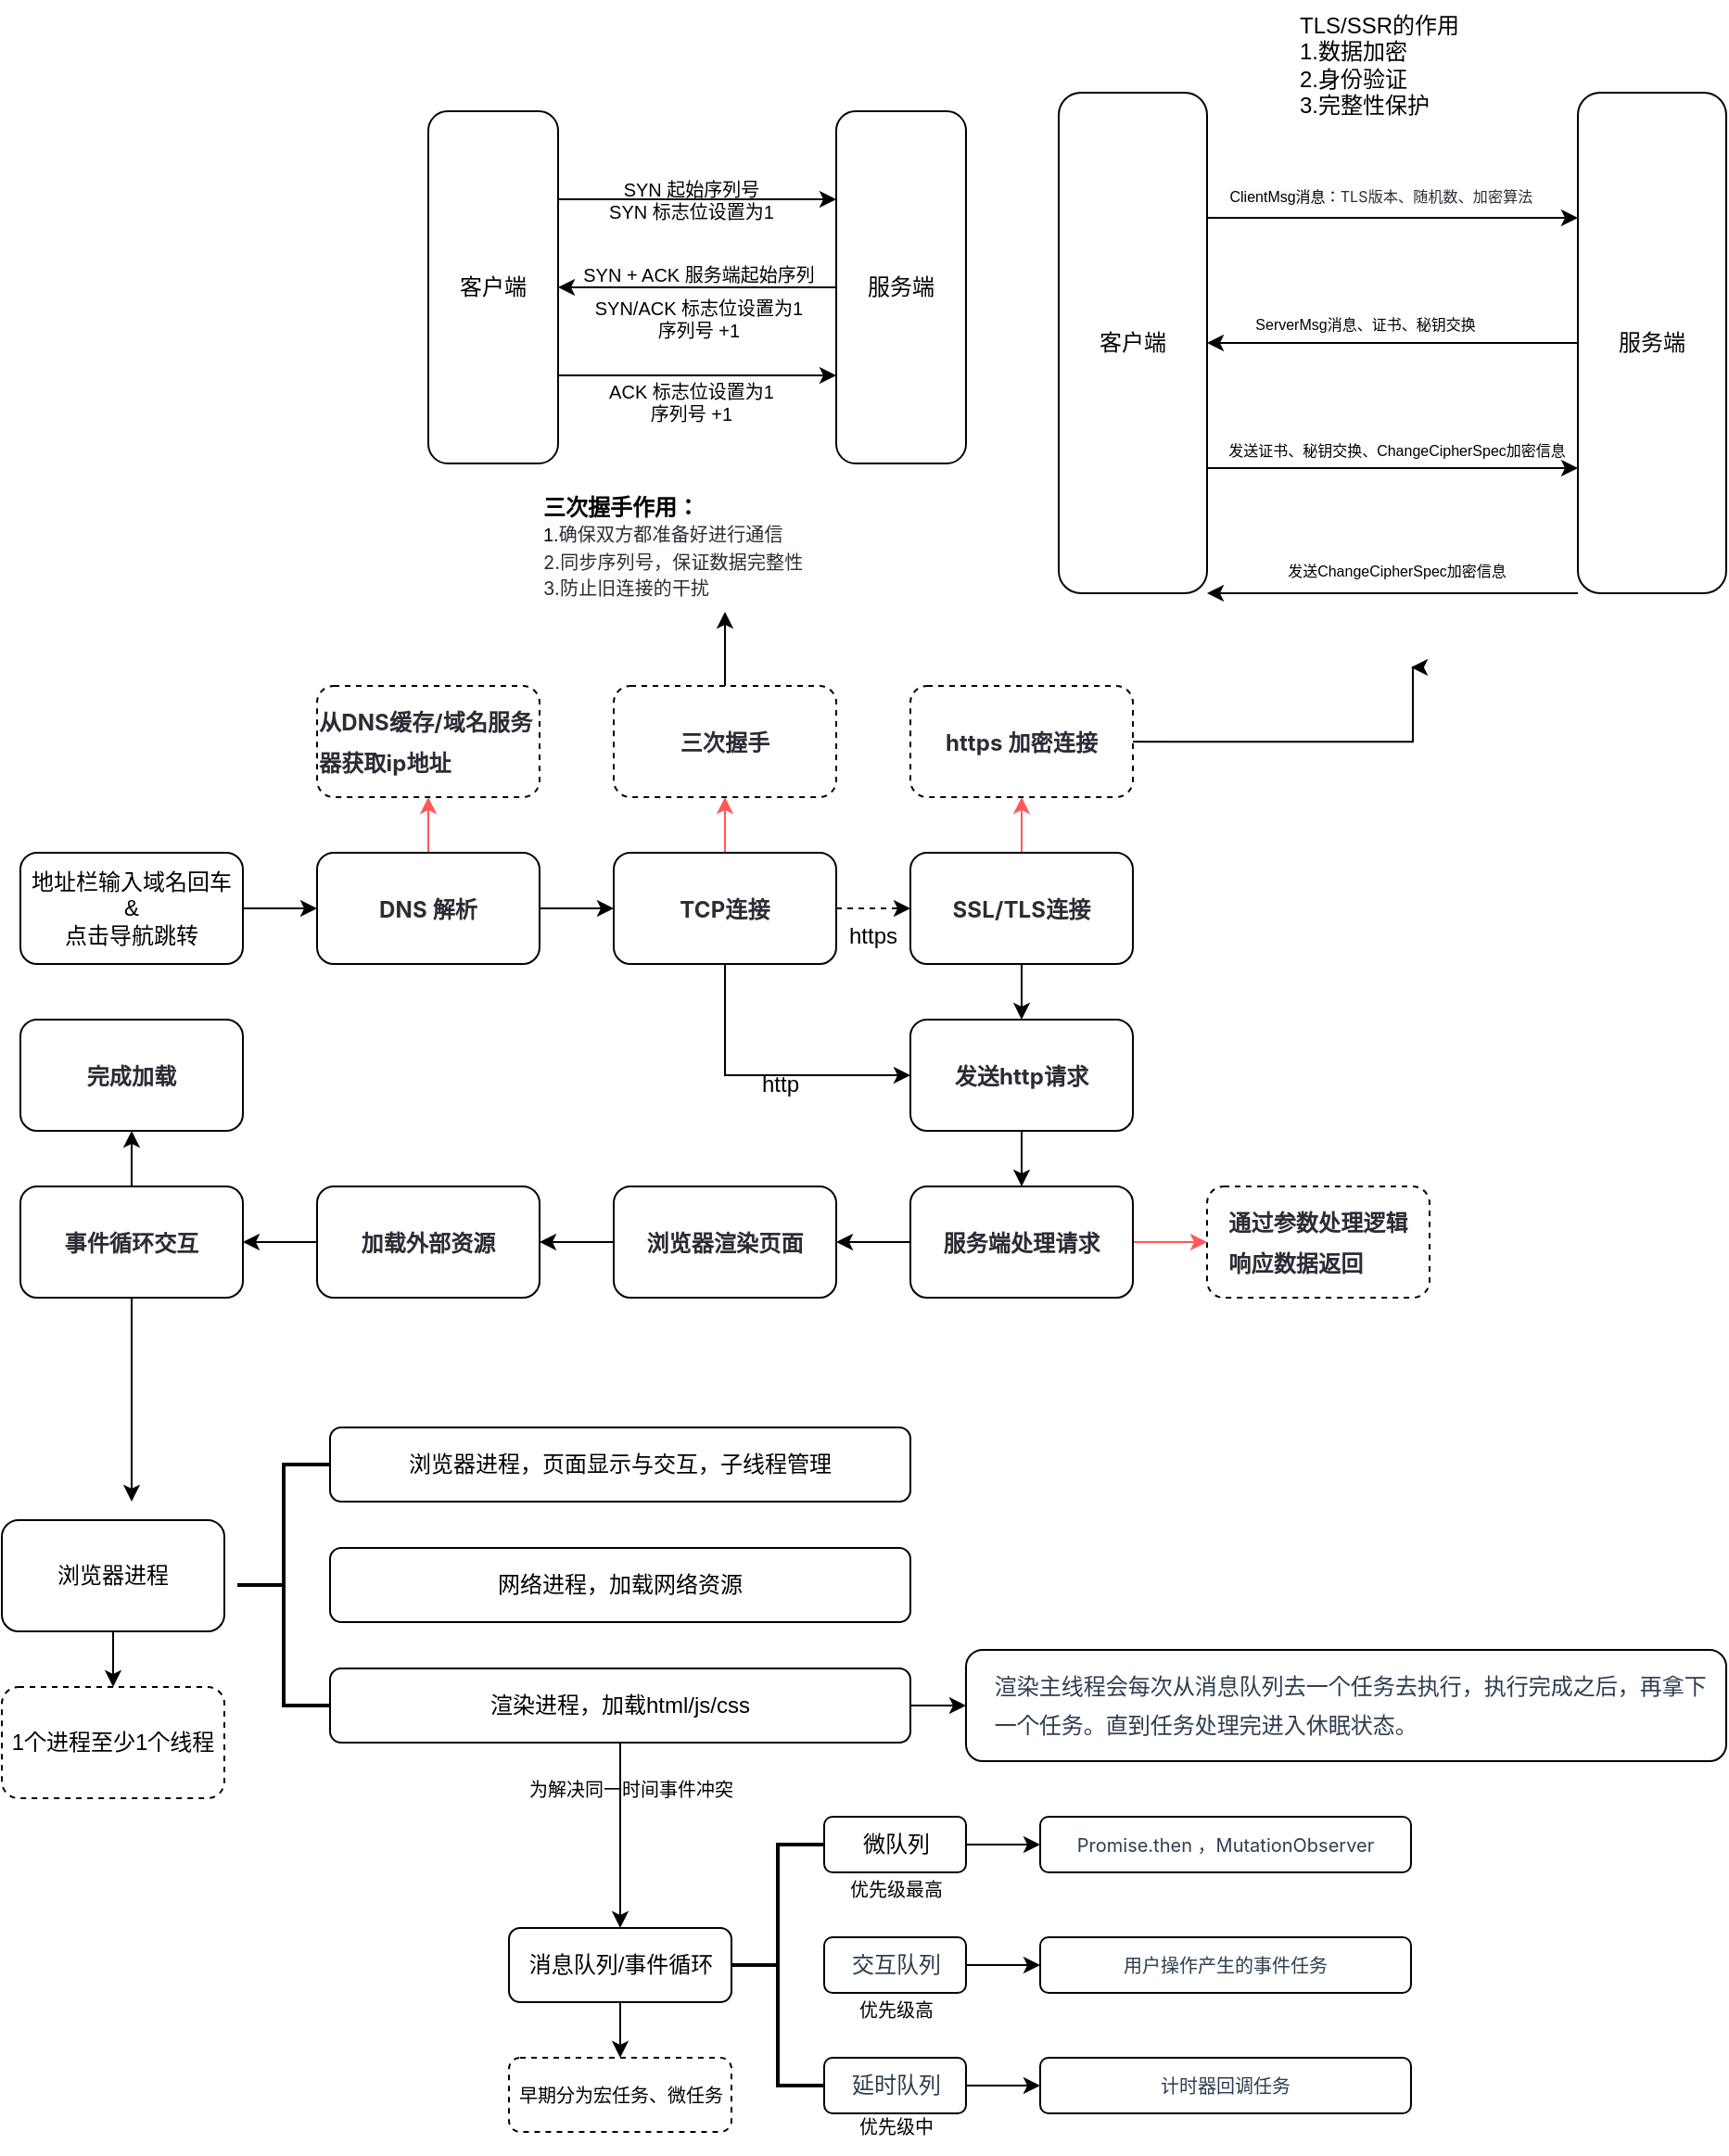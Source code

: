 <mxfile version="25.0.3">
  <diagram name="第 1 页" id="Q9QuUrHjSZv0sQ6V6B3A">
    <mxGraphModel dx="1687" dy="2087" grid="1" gridSize="10" guides="1" tooltips="1" connect="1" arrows="1" fold="1" page="1" pageScale="1" pageWidth="827" pageHeight="1169" math="0" shadow="0">
      <root>
        <mxCell id="0" />
        <mxCell id="1" parent="0" />
        <mxCell id="FOZXGGqBNjXn9Vt_34OC-48" value="" style="group" vertex="1" connectable="0" parent="1">
          <mxGeometry x="300" y="-210" width="290" height="270" as="geometry" />
        </mxCell>
        <mxCell id="FOZXGGqBNjXn9Vt_34OC-37" style="edgeStyle=orthogonalEdgeStyle;rounded=0;orthogonalLoop=1;jettySize=auto;html=1;exitX=1;exitY=0.25;exitDx=0;exitDy=0;entryX=0;entryY=0.25;entryDx=0;entryDy=0;" edge="1" parent="FOZXGGqBNjXn9Vt_34OC-48" source="FOZXGGqBNjXn9Vt_34OC-34" target="FOZXGGqBNjXn9Vt_34OC-36">
          <mxGeometry relative="1" as="geometry" />
        </mxCell>
        <mxCell id="FOZXGGqBNjXn9Vt_34OC-39" style="edgeStyle=orthogonalEdgeStyle;rounded=0;orthogonalLoop=1;jettySize=auto;html=1;exitX=1;exitY=0.75;exitDx=0;exitDy=0;entryX=0;entryY=0.75;entryDx=0;entryDy=0;" edge="1" parent="FOZXGGqBNjXn9Vt_34OC-48" source="FOZXGGqBNjXn9Vt_34OC-34" target="FOZXGGqBNjXn9Vt_34OC-36">
          <mxGeometry relative="1" as="geometry" />
        </mxCell>
        <mxCell id="FOZXGGqBNjXn9Vt_34OC-34" value="客户端" style="rounded=1;whiteSpace=wrap;html=1;" vertex="1" parent="FOZXGGqBNjXn9Vt_34OC-48">
          <mxGeometry width="70" height="190" as="geometry" />
        </mxCell>
        <mxCell id="FOZXGGqBNjXn9Vt_34OC-38" style="edgeStyle=orthogonalEdgeStyle;rounded=0;orthogonalLoop=1;jettySize=auto;html=1;exitX=0;exitY=0.5;exitDx=0;exitDy=0;entryX=1;entryY=0.5;entryDx=0;entryDy=0;" edge="1" parent="FOZXGGqBNjXn9Vt_34OC-48" source="FOZXGGqBNjXn9Vt_34OC-36" target="FOZXGGqBNjXn9Vt_34OC-34">
          <mxGeometry relative="1" as="geometry" />
        </mxCell>
        <mxCell id="FOZXGGqBNjXn9Vt_34OC-36" value="服务端" style="rounded=1;whiteSpace=wrap;html=1;" vertex="1" parent="FOZXGGqBNjXn9Vt_34OC-48">
          <mxGeometry x="220" width="70" height="190" as="geometry" />
        </mxCell>
        <mxCell id="FOZXGGqBNjXn9Vt_34OC-40" value="SYN 起始序列号" style="text;html=1;align=center;verticalAlign=middle;whiteSpace=wrap;rounded=0;fontSize=10;" vertex="1" parent="FOZXGGqBNjXn9Vt_34OC-48">
          <mxGeometry x="97" y="27" width="90" height="30" as="geometry" />
        </mxCell>
        <mxCell id="FOZXGGqBNjXn9Vt_34OC-41" value="&lt;font style=&quot;font-size: 10px;&quot;&gt;SYN + ACK 服务端起始序列&lt;/font&gt;" style="text;html=1;align=center;verticalAlign=middle;whiteSpace=wrap;rounded=0;" vertex="1" parent="FOZXGGqBNjXn9Vt_34OC-48">
          <mxGeometry x="81" y="73" width="130" height="30" as="geometry" />
        </mxCell>
        <mxCell id="FOZXGGqBNjXn9Vt_34OC-42" value="SYN 标志位设置为1" style="text;html=1;align=center;verticalAlign=middle;whiteSpace=wrap;rounded=0;fontSize=10;" vertex="1" parent="FOZXGGqBNjXn9Vt_34OC-48">
          <mxGeometry x="92" y="39" width="100" height="30" as="geometry" />
        </mxCell>
        <mxCell id="FOZXGGqBNjXn9Vt_34OC-44" value="SYN/ACK 标志位设置为1&lt;div&gt;序列号 +1&lt;/div&gt;" style="text;html=1;align=center;verticalAlign=middle;whiteSpace=wrap;rounded=0;fontSize=10;" vertex="1" parent="FOZXGGqBNjXn9Vt_34OC-48">
          <mxGeometry x="87" y="97" width="118" height="30" as="geometry" />
        </mxCell>
        <mxCell id="FOZXGGqBNjXn9Vt_34OC-45" value="ACK 标志位设置为1&lt;div&gt;序列号 +1&lt;/div&gt;" style="text;html=1;align=center;verticalAlign=middle;whiteSpace=wrap;rounded=0;fontSize=10;" vertex="1" parent="FOZXGGqBNjXn9Vt_34OC-48">
          <mxGeometry x="83" y="142" width="118" height="30" as="geometry" />
        </mxCell>
        <mxCell id="FOZXGGqBNjXn9Vt_34OC-47" value="&lt;div&gt;&lt;b&gt;三次握手作用：&lt;/b&gt;&lt;/div&gt;&lt;span style=&quot;forced-color-adjust: none; color: rgb(0, 0, 0); font-family: Helvetica; font-style: normal; font-variant-ligatures: normal; font-variant-caps: normal; letter-spacing: normal; orphans: 2; text-align: left; text-indent: 0px; text-transform: none; widows: 2; word-spacing: 0px; -webkit-text-stroke-width: 0px; white-space: normal; background-color: rgb(251, 251, 251); text-decoration-thickness: initial; text-decoration-style: initial; text-decoration-color: initial;&quot;&gt;&lt;font style=&quot;font-size: 10px;&quot;&gt;1.&lt;span data-spm-anchor-id=&quot;5176.281.0.i54.49e35d27ruuq2W&quot; style=&quot;forced-color-adjust: none; box-sizing: border-box; color: rgb(44, 44, 54); font-family: -apple-system, BlinkMacSystemFont, &amp;quot;Segoe UI&amp;quot;, &amp;quot;Noto Sans&amp;quot;, Helvetica, Arial, sans-serif, &amp;quot;Apple Color Emoji&amp;quot;, &amp;quot;Segoe UI Emoji&amp;quot;; letter-spacing: 0.08px; background-color: rgb(255, 255, 255);&quot;&gt;确保双方都准备好进行通信&lt;br style=&quot;forced-color-adjust: none;&quot;&gt;2.&lt;/span&gt;&lt;span data-spm-anchor-id=&quot;5176.281.0.i56.49e35d27ruuq2W&quot; style=&quot;forced-color-adjust: none; box-sizing: border-box; color: rgb(44, 44, 54); font-family: -apple-system, BlinkMacSystemFont, &amp;quot;Segoe UI&amp;quot;, &amp;quot;Noto Sans&amp;quot;, Helvetica, Arial, sans-serif, &amp;quot;Apple Color Emoji&amp;quot;, &amp;quot;Segoe UI Emoji&amp;quot;; letter-spacing: 0.08px; background-color: rgb(255, 255, 255);&quot;&gt;同步序列号，保证数据完整性&lt;br style=&quot;forced-color-adjust: none;&quot;&gt;3.&lt;/span&gt;&lt;span data-spm-anchor-id=&quot;5176.281.0.i58.49e35d27ruuq2W&quot; style=&quot;forced-color-adjust: none; box-sizing: border-box; color: rgb(44, 44, 54); font-family: -apple-system, BlinkMacSystemFont, &amp;quot;Segoe UI&amp;quot;, &amp;quot;Noto Sans&amp;quot;, Helvetica, Arial, sans-serif, &amp;quot;Apple Color Emoji&amp;quot;, &amp;quot;Segoe UI Emoji&amp;quot;; letter-spacing: 0.08px; background-color: rgb(255, 255, 255);&quot;&gt;防止旧连接的干扰&lt;/span&gt;&lt;/font&gt;&lt;/span&gt;" style="text;whiteSpace=wrap;html=1;" vertex="1" parent="FOZXGGqBNjXn9Vt_34OC-48">
          <mxGeometry x="60" y="200" width="200" height="70" as="geometry" />
        </mxCell>
        <mxCell id="FOZXGGqBNjXn9Vt_34OC-49" value="" style="group" vertex="1" connectable="0" parent="1">
          <mxGeometry x="80" y="100" width="760" height="330" as="geometry" />
        </mxCell>
        <mxCell id="FOZXGGqBNjXn9Vt_34OC-4" value="" style="edgeStyle=orthogonalEdgeStyle;rounded=0;orthogonalLoop=1;jettySize=auto;html=1;" edge="1" parent="FOZXGGqBNjXn9Vt_34OC-49" source="FOZXGGqBNjXn9Vt_34OC-2" target="FOZXGGqBNjXn9Vt_34OC-3">
          <mxGeometry relative="1" as="geometry" />
        </mxCell>
        <mxCell id="FOZXGGqBNjXn9Vt_34OC-2" value="地址栏输入域名回车&lt;div&gt;&amp;amp;&lt;br&gt;点击导航跳转&lt;/div&gt;" style="rounded=1;whiteSpace=wrap;html=1;" vertex="1" parent="FOZXGGqBNjXn9Vt_34OC-49">
          <mxGeometry y="90" width="120" height="60" as="geometry" />
        </mxCell>
        <mxCell id="FOZXGGqBNjXn9Vt_34OC-6" value="" style="edgeStyle=orthogonalEdgeStyle;rounded=0;orthogonalLoop=1;jettySize=auto;html=1;strokeColor=#FF5959;" edge="1" parent="FOZXGGqBNjXn9Vt_34OC-49" source="FOZXGGqBNjXn9Vt_34OC-3" target="FOZXGGqBNjXn9Vt_34OC-5">
          <mxGeometry relative="1" as="geometry" />
        </mxCell>
        <mxCell id="FOZXGGqBNjXn9Vt_34OC-8" value="" style="edgeStyle=orthogonalEdgeStyle;rounded=0;orthogonalLoop=1;jettySize=auto;html=1;" edge="1" parent="FOZXGGqBNjXn9Vt_34OC-49" source="FOZXGGqBNjXn9Vt_34OC-3" target="FOZXGGqBNjXn9Vt_34OC-7">
          <mxGeometry relative="1" as="geometry" />
        </mxCell>
        <mxCell id="FOZXGGqBNjXn9Vt_34OC-3" value="&lt;h3 style=&quot;box-sizing: border-box; line-height: 1.778; margin: 0.571em 0px; font-size: 1em; color: rgb(44, 44, 54); font-family: -apple-system, BlinkMacSystemFont, &amp;quot;Segoe UI&amp;quot;, &amp;quot;Noto Sans&amp;quot;, Helvetica, Arial, sans-serif, &amp;quot;Apple Color Emoji&amp;quot;, &amp;quot;Segoe UI Emoji&amp;quot;; letter-spacing: 0.08px; text-align: start; background-color: rgb(255, 255, 255);&quot; data-spm-anchor-id=&quot;5176.281.0.i37.49e35d27ruuq2W&quot;&gt;DNS 解析&lt;/h3&gt;" style="rounded=1;whiteSpace=wrap;html=1;" vertex="1" parent="FOZXGGqBNjXn9Vt_34OC-49">
          <mxGeometry x="160" y="90" width="120" height="60" as="geometry" />
        </mxCell>
        <mxCell id="FOZXGGqBNjXn9Vt_34OC-5" value="&lt;h3 style=&quot;box-sizing: border-box; line-height: 1.778; margin: 0.571em 0px; font-size: 1em; color: rgb(44, 44, 54); font-family: -apple-system, BlinkMacSystemFont, &amp;quot;Segoe UI&amp;quot;, &amp;quot;Noto Sans&amp;quot;, Helvetica, Arial, sans-serif, &amp;quot;Apple Color Emoji&amp;quot;, &amp;quot;Segoe UI Emoji&amp;quot;; letter-spacing: 0.08px; text-align: start; background-color: rgb(255, 255, 255);&quot; data-spm-anchor-id=&quot;5176.281.0.i37.49e35d27ruuq2W&quot;&gt;从DNS缓存/域名服务器获取ip地址&lt;/h3&gt;" style="rounded=1;whiteSpace=wrap;html=1;dashed=1;" vertex="1" parent="FOZXGGqBNjXn9Vt_34OC-49">
          <mxGeometry x="160" width="120" height="60" as="geometry" />
        </mxCell>
        <mxCell id="FOZXGGqBNjXn9Vt_34OC-10" value="" style="edgeStyle=orthogonalEdgeStyle;rounded=0;orthogonalLoop=1;jettySize=auto;html=1;strokeColor=#FF5959;" edge="1" parent="FOZXGGqBNjXn9Vt_34OC-49" source="FOZXGGqBNjXn9Vt_34OC-7" target="FOZXGGqBNjXn9Vt_34OC-9">
          <mxGeometry relative="1" as="geometry" />
        </mxCell>
        <mxCell id="FOZXGGqBNjXn9Vt_34OC-13" value="" style="edgeStyle=orthogonalEdgeStyle;rounded=0;orthogonalLoop=1;jettySize=auto;html=1;dashed=1;" edge="1" parent="FOZXGGqBNjXn9Vt_34OC-49" source="FOZXGGqBNjXn9Vt_34OC-7" target="FOZXGGqBNjXn9Vt_34OC-11">
          <mxGeometry relative="1" as="geometry" />
        </mxCell>
        <mxCell id="FOZXGGqBNjXn9Vt_34OC-19" style="edgeStyle=orthogonalEdgeStyle;rounded=0;orthogonalLoop=1;jettySize=auto;html=1;entryX=0;entryY=0.5;entryDx=0;entryDy=0;" edge="1" parent="FOZXGGqBNjXn9Vt_34OC-49" source="FOZXGGqBNjXn9Vt_34OC-7" target="FOZXGGqBNjXn9Vt_34OC-17">
          <mxGeometry relative="1" as="geometry">
            <Array as="points">
              <mxPoint x="380" y="210" />
            </Array>
          </mxGeometry>
        </mxCell>
        <mxCell id="FOZXGGqBNjXn9Vt_34OC-7" value="&lt;h3 style=&quot;box-sizing: border-box; line-height: 1.778; margin: 0.571em 0px; font-size: 1em; color: rgb(44, 44, 54); font-family: -apple-system, BlinkMacSystemFont, &amp;quot;Segoe UI&amp;quot;, &amp;quot;Noto Sans&amp;quot;, Helvetica, Arial, sans-serif, &amp;quot;Apple Color Emoji&amp;quot;, &amp;quot;Segoe UI Emoji&amp;quot;; letter-spacing: 0.08px; text-align: start; background-color: rgb(255, 255, 255);&quot; data-spm-anchor-id=&quot;5176.281.0.i37.49e35d27ruuq2W&quot;&gt;TCP连接&lt;/h3&gt;" style="rounded=1;whiteSpace=wrap;html=1;" vertex="1" parent="FOZXGGqBNjXn9Vt_34OC-49">
          <mxGeometry x="320" y="90" width="120" height="60" as="geometry" />
        </mxCell>
        <mxCell id="FOZXGGqBNjXn9Vt_34OC-9" value="&lt;h3 style=&quot;box-sizing: border-box; line-height: 1.778; margin: 0.571em 0px; font-size: 1em; color: rgb(44, 44, 54); font-family: -apple-system, BlinkMacSystemFont, &amp;quot;Segoe UI&amp;quot;, &amp;quot;Noto Sans&amp;quot;, Helvetica, Arial, sans-serif, &amp;quot;Apple Color Emoji&amp;quot;, &amp;quot;Segoe UI Emoji&amp;quot;; letter-spacing: 0.08px; text-align: start; background-color: rgb(255, 255, 255);&quot; data-spm-anchor-id=&quot;5176.281.0.i37.49e35d27ruuq2W&quot;&gt;三次握手&lt;/h3&gt;" style="rounded=1;whiteSpace=wrap;html=1;dashed=1;" vertex="1" parent="FOZXGGqBNjXn9Vt_34OC-49">
          <mxGeometry x="320" width="120" height="60" as="geometry" />
        </mxCell>
        <mxCell id="FOZXGGqBNjXn9Vt_34OC-15" value="" style="edgeStyle=orthogonalEdgeStyle;rounded=0;orthogonalLoop=1;jettySize=auto;html=1;strokeColor=#FF5959;" edge="1" parent="FOZXGGqBNjXn9Vt_34OC-49" source="FOZXGGqBNjXn9Vt_34OC-11" target="FOZXGGqBNjXn9Vt_34OC-14">
          <mxGeometry relative="1" as="geometry" />
        </mxCell>
        <mxCell id="FOZXGGqBNjXn9Vt_34OC-18" value="" style="edgeStyle=orthogonalEdgeStyle;rounded=0;orthogonalLoop=1;jettySize=auto;html=1;" edge="1" parent="FOZXGGqBNjXn9Vt_34OC-49" source="FOZXGGqBNjXn9Vt_34OC-11" target="FOZXGGqBNjXn9Vt_34OC-17">
          <mxGeometry relative="1" as="geometry" />
        </mxCell>
        <mxCell id="FOZXGGqBNjXn9Vt_34OC-11" value="&lt;h3 style=&quot;box-sizing: border-box; line-height: 1.778; margin: 0.571em 0px; font-size: 1em; color: rgb(44, 44, 54); font-family: -apple-system, BlinkMacSystemFont, &amp;quot;Segoe UI&amp;quot;, &amp;quot;Noto Sans&amp;quot;, Helvetica, Arial, sans-serif, &amp;quot;Apple Color Emoji&amp;quot;, &amp;quot;Segoe UI Emoji&amp;quot;; letter-spacing: 0.08px; text-align: start; background-color: rgb(255, 255, 255);&quot; data-spm-anchor-id=&quot;5176.281.0.i37.49e35d27ruuq2W&quot;&gt;SSL/TLS连接&lt;/h3&gt;" style="rounded=1;whiteSpace=wrap;html=1;" vertex="1" parent="FOZXGGqBNjXn9Vt_34OC-49">
          <mxGeometry x="480" y="90" width="120" height="60" as="geometry" />
        </mxCell>
        <mxCell id="FOZXGGqBNjXn9Vt_34OC-67" style="edgeStyle=orthogonalEdgeStyle;rounded=0;orthogonalLoop=1;jettySize=auto;html=1;" edge="1" parent="FOZXGGqBNjXn9Vt_34OC-49">
          <mxGeometry relative="1" as="geometry">
            <mxPoint x="750.0" y="-10.0" as="targetPoint" />
            <mxPoint x="530" y="30.059" as="sourcePoint" />
            <Array as="points">
              <mxPoint x="751" y="30" />
              <mxPoint x="751" y="-10" />
            </Array>
          </mxGeometry>
        </mxCell>
        <mxCell id="FOZXGGqBNjXn9Vt_34OC-14" value="&lt;h3 style=&quot;box-sizing: border-box; line-height: 1.778; margin: 0.571em 0px; font-size: 1em; color: rgb(44, 44, 54); font-family: -apple-system, BlinkMacSystemFont, &amp;quot;Segoe UI&amp;quot;, &amp;quot;Noto Sans&amp;quot;, Helvetica, Arial, sans-serif, &amp;quot;Apple Color Emoji&amp;quot;, &amp;quot;Segoe UI Emoji&amp;quot;; letter-spacing: 0.08px; text-align: start; background-color: rgb(255, 255, 255);&quot; data-spm-anchor-id=&quot;5176.281.0.i37.49e35d27ruuq2W&quot;&gt;https 加密连接&lt;/h3&gt;" style="rounded=1;whiteSpace=wrap;html=1;dashed=1;" vertex="1" parent="FOZXGGqBNjXn9Vt_34OC-49">
          <mxGeometry x="480" width="120" height="60" as="geometry" />
        </mxCell>
        <mxCell id="FOZXGGqBNjXn9Vt_34OC-16" value="https" style="text;html=1;align=center;verticalAlign=middle;whiteSpace=wrap;rounded=0;" vertex="1" parent="FOZXGGqBNjXn9Vt_34OC-49">
          <mxGeometry x="430" y="120" width="60" height="30" as="geometry" />
        </mxCell>
        <mxCell id="FOZXGGqBNjXn9Vt_34OC-22" value="" style="edgeStyle=orthogonalEdgeStyle;rounded=0;orthogonalLoop=1;jettySize=auto;html=1;" edge="1" parent="FOZXGGqBNjXn9Vt_34OC-49" source="FOZXGGqBNjXn9Vt_34OC-17" target="FOZXGGqBNjXn9Vt_34OC-21">
          <mxGeometry relative="1" as="geometry" />
        </mxCell>
        <mxCell id="FOZXGGqBNjXn9Vt_34OC-17" value="&lt;h3 style=&quot;box-sizing: border-box; line-height: 1.778; margin: 0.571em 0px; font-size: 1em; color: rgb(44, 44, 54); font-family: -apple-system, BlinkMacSystemFont, &amp;quot;Segoe UI&amp;quot;, &amp;quot;Noto Sans&amp;quot;, Helvetica, Arial, sans-serif, &amp;quot;Apple Color Emoji&amp;quot;, &amp;quot;Segoe UI Emoji&amp;quot;; letter-spacing: 0.08px; text-align: start; background-color: rgb(255, 255, 255);&quot; data-spm-anchor-id=&quot;5176.281.0.i37.49e35d27ruuq2W&quot;&gt;发送http请求&lt;/h3&gt;" style="rounded=1;whiteSpace=wrap;html=1;" vertex="1" parent="FOZXGGqBNjXn9Vt_34OC-49">
          <mxGeometry x="480" y="180" width="120" height="60" as="geometry" />
        </mxCell>
        <mxCell id="FOZXGGqBNjXn9Vt_34OC-20" value="http" style="text;html=1;align=center;verticalAlign=middle;whiteSpace=wrap;rounded=0;" vertex="1" parent="FOZXGGqBNjXn9Vt_34OC-49">
          <mxGeometry x="380" y="200" width="60" height="30" as="geometry" />
        </mxCell>
        <mxCell id="FOZXGGqBNjXn9Vt_34OC-24" value="" style="edgeStyle=orthogonalEdgeStyle;rounded=0;orthogonalLoop=1;jettySize=auto;html=1;strokeColor=#FF5959;" edge="1" parent="FOZXGGqBNjXn9Vt_34OC-49" source="FOZXGGqBNjXn9Vt_34OC-21" target="FOZXGGqBNjXn9Vt_34OC-23">
          <mxGeometry relative="1" as="geometry" />
        </mxCell>
        <mxCell id="FOZXGGqBNjXn9Vt_34OC-26" value="" style="edgeStyle=orthogonalEdgeStyle;rounded=0;orthogonalLoop=1;jettySize=auto;html=1;" edge="1" parent="FOZXGGqBNjXn9Vt_34OC-49" source="FOZXGGqBNjXn9Vt_34OC-21" target="FOZXGGqBNjXn9Vt_34OC-25">
          <mxGeometry relative="1" as="geometry" />
        </mxCell>
        <mxCell id="FOZXGGqBNjXn9Vt_34OC-21" value="&lt;h3 style=&quot;box-sizing: border-box; line-height: 1.778; margin: 0.571em 0px; font-size: 1em; color: rgb(44, 44, 54); font-family: -apple-system, BlinkMacSystemFont, &amp;quot;Segoe UI&amp;quot;, &amp;quot;Noto Sans&amp;quot;, Helvetica, Arial, sans-serif, &amp;quot;Apple Color Emoji&amp;quot;, &amp;quot;Segoe UI Emoji&amp;quot;; letter-spacing: 0.08px; text-align: start; background-color: rgb(255, 255, 255);&quot; data-spm-anchor-id=&quot;5176.281.0.i37.49e35d27ruuq2W&quot;&gt;服务端处理请求&lt;/h3&gt;" style="rounded=1;whiteSpace=wrap;html=1;" vertex="1" parent="FOZXGGqBNjXn9Vt_34OC-49">
          <mxGeometry x="480" y="270" width="120" height="60" as="geometry" />
        </mxCell>
        <mxCell id="FOZXGGqBNjXn9Vt_34OC-23" value="&lt;h3 style=&quot;box-sizing: border-box; line-height: 1.778; margin: 0.571em 0px; font-size: 1em; color: rgb(44, 44, 54); font-family: -apple-system, BlinkMacSystemFont, &amp;quot;Segoe UI&amp;quot;, &amp;quot;Noto Sans&amp;quot;, Helvetica, Arial, sans-serif, &amp;quot;Apple Color Emoji&amp;quot;, &amp;quot;Segoe UI Emoji&amp;quot;; letter-spacing: 0.08px; text-align: start; background-color: rgb(255, 255, 255);&quot; data-spm-anchor-id=&quot;5176.281.0.i37.49e35d27ruuq2W&quot;&gt;通过参数处理逻辑&lt;br&gt;响应数据返回&lt;/h3&gt;" style="rounded=1;whiteSpace=wrap;html=1;dashed=1;" vertex="1" parent="FOZXGGqBNjXn9Vt_34OC-49">
          <mxGeometry x="640" y="270" width="120" height="60" as="geometry" />
        </mxCell>
        <mxCell id="FOZXGGqBNjXn9Vt_34OC-28" value="" style="edgeStyle=orthogonalEdgeStyle;rounded=0;orthogonalLoop=1;jettySize=auto;html=1;" edge="1" parent="FOZXGGqBNjXn9Vt_34OC-49" source="FOZXGGqBNjXn9Vt_34OC-25" target="FOZXGGqBNjXn9Vt_34OC-27">
          <mxGeometry relative="1" as="geometry" />
        </mxCell>
        <mxCell id="FOZXGGqBNjXn9Vt_34OC-25" value="&lt;h3 style=&quot;box-sizing: border-box; line-height: 1.778; margin: 0.571em 0px; font-size: 1em; color: rgb(44, 44, 54); font-family: -apple-system, BlinkMacSystemFont, &amp;quot;Segoe UI&amp;quot;, &amp;quot;Noto Sans&amp;quot;, Helvetica, Arial, sans-serif, &amp;quot;Apple Color Emoji&amp;quot;, &amp;quot;Segoe UI Emoji&amp;quot;; letter-spacing: 0.08px; text-align: start; background-color: rgb(255, 255, 255);&quot; data-spm-anchor-id=&quot;5176.281.0.i37.49e35d27ruuq2W&quot;&gt;浏览器渲染页面&lt;/h3&gt;" style="rounded=1;whiteSpace=wrap;html=1;" vertex="1" parent="FOZXGGqBNjXn9Vt_34OC-49">
          <mxGeometry x="320" y="270" width="120" height="60" as="geometry" />
        </mxCell>
        <mxCell id="FOZXGGqBNjXn9Vt_34OC-30" value="" style="edgeStyle=orthogonalEdgeStyle;rounded=0;orthogonalLoop=1;jettySize=auto;html=1;" edge="1" parent="FOZXGGqBNjXn9Vt_34OC-49" source="FOZXGGqBNjXn9Vt_34OC-27" target="FOZXGGqBNjXn9Vt_34OC-29">
          <mxGeometry relative="1" as="geometry" />
        </mxCell>
        <mxCell id="FOZXGGqBNjXn9Vt_34OC-27" value="&lt;h3 style=&quot;box-sizing: border-box; line-height: 1.778; margin: 0.571em 0px; font-size: 1em; color: rgb(44, 44, 54); font-family: -apple-system, BlinkMacSystemFont, &amp;quot;Segoe UI&amp;quot;, &amp;quot;Noto Sans&amp;quot;, Helvetica, Arial, sans-serif, &amp;quot;Apple Color Emoji&amp;quot;, &amp;quot;Segoe UI Emoji&amp;quot;; letter-spacing: 0.08px; text-align: start; background-color: rgb(255, 255, 255);&quot; data-spm-anchor-id=&quot;5176.281.0.i37.49e35d27ruuq2W&quot;&gt;加载外部资源&lt;/h3&gt;" style="rounded=1;whiteSpace=wrap;html=1;" vertex="1" parent="FOZXGGqBNjXn9Vt_34OC-49">
          <mxGeometry x="160" y="270" width="120" height="60" as="geometry" />
        </mxCell>
        <mxCell id="FOZXGGqBNjXn9Vt_34OC-32" value="" style="edgeStyle=orthogonalEdgeStyle;rounded=0;orthogonalLoop=1;jettySize=auto;html=1;" edge="1" parent="FOZXGGqBNjXn9Vt_34OC-49" source="FOZXGGqBNjXn9Vt_34OC-29" target="FOZXGGqBNjXn9Vt_34OC-31">
          <mxGeometry relative="1" as="geometry" />
        </mxCell>
        <mxCell id="FOZXGGqBNjXn9Vt_34OC-100" style="edgeStyle=orthogonalEdgeStyle;rounded=0;orthogonalLoop=1;jettySize=auto;html=1;" edge="1" parent="FOZXGGqBNjXn9Vt_34OC-49" source="FOZXGGqBNjXn9Vt_34OC-29">
          <mxGeometry relative="1" as="geometry">
            <mxPoint x="60" y="440" as="targetPoint" />
          </mxGeometry>
        </mxCell>
        <mxCell id="FOZXGGqBNjXn9Vt_34OC-29" value="&lt;h3 style=&quot;box-sizing: border-box; line-height: 1.778; margin: 0.571em 0px; font-size: 1em; color: rgb(44, 44, 54); font-family: -apple-system, BlinkMacSystemFont, &amp;quot;Segoe UI&amp;quot;, &amp;quot;Noto Sans&amp;quot;, Helvetica, Arial, sans-serif, &amp;quot;Apple Color Emoji&amp;quot;, &amp;quot;Segoe UI Emoji&amp;quot;; letter-spacing: 0.08px; text-align: start; background-color: rgb(255, 255, 255);&quot; data-spm-anchor-id=&quot;5176.281.0.i37.49e35d27ruuq2W&quot;&gt;事件循环交互&lt;/h3&gt;" style="rounded=1;whiteSpace=wrap;html=1;" vertex="1" parent="FOZXGGqBNjXn9Vt_34OC-49">
          <mxGeometry y="270" width="120" height="60" as="geometry" />
        </mxCell>
        <mxCell id="FOZXGGqBNjXn9Vt_34OC-31" value="&lt;h3 style=&quot;box-sizing: border-box; line-height: 1.778; margin: 0.571em 0px; font-size: 1em; color: rgb(44, 44, 54); font-family: -apple-system, BlinkMacSystemFont, &amp;quot;Segoe UI&amp;quot;, &amp;quot;Noto Sans&amp;quot;, Helvetica, Arial, sans-serif, &amp;quot;Apple Color Emoji&amp;quot;, &amp;quot;Segoe UI Emoji&amp;quot;; letter-spacing: 0.08px; text-align: start; background-color: rgb(255, 255, 255);&quot; data-spm-anchor-id=&quot;5176.281.0.i37.49e35d27ruuq2W&quot;&gt;完成加载&lt;/h3&gt;" style="rounded=1;whiteSpace=wrap;html=1;" vertex="1" parent="FOZXGGqBNjXn9Vt_34OC-49">
          <mxGeometry y="180" width="120" height="60" as="geometry" />
        </mxCell>
        <mxCell id="FOZXGGqBNjXn9Vt_34OC-51" style="edgeStyle=orthogonalEdgeStyle;rounded=0;orthogonalLoop=1;jettySize=auto;html=1;entryX=0.5;entryY=1;entryDx=0;entryDy=0;" edge="1" parent="1" source="FOZXGGqBNjXn9Vt_34OC-9" target="FOZXGGqBNjXn9Vt_34OC-47">
          <mxGeometry relative="1" as="geometry" />
        </mxCell>
        <mxCell id="FOZXGGqBNjXn9Vt_34OC-66" value="" style="group" vertex="1" connectable="0" parent="1">
          <mxGeometry x="640" y="-270" width="360" height="323" as="geometry" />
        </mxCell>
        <mxCell id="FOZXGGqBNjXn9Vt_34OC-55" style="edgeStyle=orthogonalEdgeStyle;rounded=0;orthogonalLoop=1;jettySize=auto;html=1;exitX=1;exitY=0.25;exitDx=0;exitDy=0;entryX=0;entryY=0.25;entryDx=0;entryDy=0;" edge="1" parent="FOZXGGqBNjXn9Vt_34OC-66" source="FOZXGGqBNjXn9Vt_34OC-53" target="FOZXGGqBNjXn9Vt_34OC-54">
          <mxGeometry relative="1" as="geometry" />
        </mxCell>
        <mxCell id="FOZXGGqBNjXn9Vt_34OC-61" style="edgeStyle=orthogonalEdgeStyle;rounded=0;orthogonalLoop=1;jettySize=auto;html=1;exitX=1;exitY=0.75;exitDx=0;exitDy=0;entryX=0;entryY=0.75;entryDx=0;entryDy=0;" edge="1" parent="FOZXGGqBNjXn9Vt_34OC-66" source="FOZXGGqBNjXn9Vt_34OC-53" target="FOZXGGqBNjXn9Vt_34OC-54">
          <mxGeometry relative="1" as="geometry" />
        </mxCell>
        <mxCell id="FOZXGGqBNjXn9Vt_34OC-53" value="客户端" style="rounded=1;whiteSpace=wrap;html=1;" vertex="1" parent="FOZXGGqBNjXn9Vt_34OC-66">
          <mxGeometry y="50" width="80" height="270" as="geometry" />
        </mxCell>
        <mxCell id="FOZXGGqBNjXn9Vt_34OC-59" style="edgeStyle=orthogonalEdgeStyle;rounded=0;orthogonalLoop=1;jettySize=auto;html=1;" edge="1" parent="FOZXGGqBNjXn9Vt_34OC-66" source="FOZXGGqBNjXn9Vt_34OC-54" target="FOZXGGqBNjXn9Vt_34OC-53">
          <mxGeometry relative="1" as="geometry" />
        </mxCell>
        <mxCell id="FOZXGGqBNjXn9Vt_34OC-63" style="edgeStyle=orthogonalEdgeStyle;rounded=0;orthogonalLoop=1;jettySize=auto;html=1;exitX=0;exitY=1;exitDx=0;exitDy=0;entryX=1;entryY=1;entryDx=0;entryDy=0;" edge="1" parent="FOZXGGqBNjXn9Vt_34OC-66" source="FOZXGGqBNjXn9Vt_34OC-54" target="FOZXGGqBNjXn9Vt_34OC-53">
          <mxGeometry relative="1" as="geometry">
            <Array as="points">
              <mxPoint x="180" y="320" />
              <mxPoint x="180" y="320" />
            </Array>
          </mxGeometry>
        </mxCell>
        <mxCell id="FOZXGGqBNjXn9Vt_34OC-54" value="服务端" style="rounded=1;whiteSpace=wrap;html=1;" vertex="1" parent="FOZXGGqBNjXn9Vt_34OC-66">
          <mxGeometry x="280" y="50" width="80" height="270" as="geometry" />
        </mxCell>
        <mxCell id="FOZXGGqBNjXn9Vt_34OC-58" value="&lt;br&gt;&lt;span style=&quot;color: rgb(0, 0, 0); font-family: Helvetica; font-size: 8px; font-style: normal; font-variant-ligatures: normal; font-variant-caps: normal; font-weight: 400; letter-spacing: normal; orphans: 2; text-align: center; text-indent: 0px; text-transform: none; widows: 2; word-spacing: 0px; -webkit-text-stroke-width: 0px; white-space: nowrap; background-color: rgb(251, 251, 251); text-decoration-thickness: initial; text-decoration-style: initial; text-decoration-color: initial; display: inline !important; float: none;&quot;&gt;ClientMsg消息：&lt;/span&gt;&lt;span style=&quot;forced-color-adjust: none; font-size: 8px; font-style: normal; font-variant-ligatures: normal; font-variant-caps: normal; font-weight: 400; orphans: 2; text-indent: 0px; text-transform: none; widows: 2; word-spacing: 0px; -webkit-text-stroke-width: 0px; white-space: normal; text-decoration-thickness: initial; text-decoration-style: initial; text-decoration-color: initial; color: rgb(44, 44, 54); font-family: -apple-system, BlinkMacSystemFont, &amp;quot;Segoe UI&amp;quot;, &amp;quot;Noto Sans&amp;quot;, Helvetica, Arial, sans-serif, &amp;quot;Apple Color Emoji&amp;quot;, &amp;quot;Segoe UI Emoji&amp;quot;; letter-spacing: 0.08px; text-align: left; background-color: rgb(255, 255, 255);&quot;&gt;TLS版本、随机数、加密算法&lt;/span&gt;&lt;div&gt;&lt;br/&gt;&lt;/div&gt;" style="text;html=1;align=center;verticalAlign=middle;whiteSpace=wrap;rounded=0;" vertex="1" parent="FOZXGGqBNjXn9Vt_34OC-66">
          <mxGeometry x="30" y="90" width="288" height="30" as="geometry" />
        </mxCell>
        <mxCell id="FOZXGGqBNjXn9Vt_34OC-60" value="ServerMsg消息、证书、秘钥交换" style="text;html=1;align=center;verticalAlign=middle;whiteSpace=wrap;rounded=0;fontSize=8;" vertex="1" parent="FOZXGGqBNjXn9Vt_34OC-66">
          <mxGeometry x="13" y="160" width="305" height="30" as="geometry" />
        </mxCell>
        <mxCell id="FOZXGGqBNjXn9Vt_34OC-62" value="发送证书、秘钥交换、ChangeCipherSpec加密信息" style="text;html=1;align=center;verticalAlign=middle;whiteSpace=wrap;rounded=0;fontSize=8;" vertex="1" parent="FOZXGGqBNjXn9Vt_34OC-66">
          <mxGeometry x="30" y="228" width="305" height="30" as="geometry" />
        </mxCell>
        <mxCell id="FOZXGGqBNjXn9Vt_34OC-64" value="发送ChangeCipherSpec加密信息" style="text;html=1;align=center;verticalAlign=middle;whiteSpace=wrap;rounded=0;fontSize=8;" vertex="1" parent="FOZXGGqBNjXn9Vt_34OC-66">
          <mxGeometry x="30" y="293" width="305" height="30" as="geometry" />
        </mxCell>
        <mxCell id="FOZXGGqBNjXn9Vt_34OC-65" value="TLS/SSR的作用&lt;div&gt;1.数据加密&lt;br&gt;2.身份验证&lt;br&gt;3.完整性保护&lt;/div&gt;" style="text;html=1;align=left;verticalAlign=middle;resizable=0;points=[];autosize=1;strokeColor=none;fillColor=none;" vertex="1" parent="FOZXGGqBNjXn9Vt_34OC-66">
          <mxGeometry x="127.5" width="110" height="70" as="geometry" />
        </mxCell>
        <mxCell id="FOZXGGqBNjXn9Vt_34OC-99" value="" style="group" vertex="1" connectable="0" parent="1">
          <mxGeometry x="70" y="500" width="930" height="392" as="geometry" />
        </mxCell>
        <mxCell id="FOZXGGqBNjXn9Vt_34OC-76" value="" style="edgeStyle=orthogonalEdgeStyle;rounded=0;orthogonalLoop=1;jettySize=auto;html=1;" edge="1" parent="FOZXGGqBNjXn9Vt_34OC-99" source="FOZXGGqBNjXn9Vt_34OC-68" target="FOZXGGqBNjXn9Vt_34OC-75">
          <mxGeometry relative="1" as="geometry" />
        </mxCell>
        <mxCell id="FOZXGGqBNjXn9Vt_34OC-68" value="浏览器进程" style="rounded=1;whiteSpace=wrap;html=1;" vertex="1" parent="FOZXGGqBNjXn9Vt_34OC-99">
          <mxGeometry y="50" width="120" height="60" as="geometry" />
        </mxCell>
        <mxCell id="FOZXGGqBNjXn9Vt_34OC-79" value="" style="edgeStyle=orthogonalEdgeStyle;rounded=0;orthogonalLoop=1;jettySize=auto;html=1;" edge="1" parent="FOZXGGqBNjXn9Vt_34OC-99" source="FOZXGGqBNjXn9Vt_34OC-71" target="FOZXGGqBNjXn9Vt_34OC-78">
          <mxGeometry relative="1" as="geometry" />
        </mxCell>
        <mxCell id="FOZXGGqBNjXn9Vt_34OC-84" value="" style="edgeStyle=orthogonalEdgeStyle;rounded=0;orthogonalLoop=1;jettySize=auto;html=1;" edge="1" parent="FOZXGGqBNjXn9Vt_34OC-99" source="FOZXGGqBNjXn9Vt_34OC-71" target="FOZXGGqBNjXn9Vt_34OC-83">
          <mxGeometry relative="1" as="geometry" />
        </mxCell>
        <mxCell id="FOZXGGqBNjXn9Vt_34OC-71" value="渲染进程，加载html/js/css" style="rounded=1;whiteSpace=wrap;html=1;" vertex="1" parent="FOZXGGqBNjXn9Vt_34OC-99">
          <mxGeometry x="177" y="130" width="313" height="40" as="geometry" />
        </mxCell>
        <mxCell id="FOZXGGqBNjXn9Vt_34OC-72" value="" style="strokeWidth=2;html=1;shape=mxgraph.flowchart.annotation_2;align=left;labelPosition=right;pointerEvents=1;" vertex="1" parent="FOZXGGqBNjXn9Vt_34OC-99">
          <mxGeometry x="127" y="20" width="50" height="130" as="geometry" />
        </mxCell>
        <mxCell id="FOZXGGqBNjXn9Vt_34OC-73" value="网络进程，加载网络资源" style="rounded=1;whiteSpace=wrap;html=1;" vertex="1" parent="FOZXGGqBNjXn9Vt_34OC-99">
          <mxGeometry x="177" y="65" width="313" height="40" as="geometry" />
        </mxCell>
        <mxCell id="FOZXGGqBNjXn9Vt_34OC-74" value="浏览器进程，页面显示与交互，子线程管理" style="rounded=1;whiteSpace=wrap;html=1;" vertex="1" parent="FOZXGGqBNjXn9Vt_34OC-99">
          <mxGeometry x="177" width="313" height="40" as="geometry" />
        </mxCell>
        <mxCell id="FOZXGGqBNjXn9Vt_34OC-75" value="1个进程至少1个线程" style="rounded=1;whiteSpace=wrap;html=1;dashed=1;" vertex="1" parent="FOZXGGqBNjXn9Vt_34OC-99">
          <mxGeometry y="140" width="120" height="60" as="geometry" />
        </mxCell>
        <mxCell id="FOZXGGqBNjXn9Vt_34OC-98" value="" style="edgeStyle=orthogonalEdgeStyle;rounded=0;orthogonalLoop=1;jettySize=auto;html=1;" edge="1" parent="FOZXGGqBNjXn9Vt_34OC-99" source="FOZXGGqBNjXn9Vt_34OC-78" target="FOZXGGqBNjXn9Vt_34OC-97">
          <mxGeometry relative="1" as="geometry" />
        </mxCell>
        <mxCell id="FOZXGGqBNjXn9Vt_34OC-78" value="消息队列/事件循环" style="whiteSpace=wrap;html=1;rounded=1;" vertex="1" parent="FOZXGGqBNjXn9Vt_34OC-99">
          <mxGeometry x="273.5" y="270" width="120" height="40" as="geometry" />
        </mxCell>
        <mxCell id="FOZXGGqBNjXn9Vt_34OC-80" value="为解决同一时间事件冲突" style="text;html=1;align=center;verticalAlign=middle;resizable=0;points=[];autosize=1;strokeColor=none;fillColor=none;fontSize=10;" vertex="1" parent="FOZXGGqBNjXn9Vt_34OC-99">
          <mxGeometry x="273.5" y="180" width="130" height="30" as="geometry" />
        </mxCell>
        <mxCell id="FOZXGGqBNjXn9Vt_34OC-92" value="" style="edgeStyle=orthogonalEdgeStyle;rounded=0;orthogonalLoop=1;jettySize=auto;html=1;" edge="1" parent="FOZXGGqBNjXn9Vt_34OC-99" source="FOZXGGqBNjXn9Vt_34OC-81" target="FOZXGGqBNjXn9Vt_34OC-91">
          <mxGeometry relative="1" as="geometry" />
        </mxCell>
        <mxCell id="FOZXGGqBNjXn9Vt_34OC-81" value="微队列" style="whiteSpace=wrap;html=1;rounded=1;fontSize=12;" vertex="1" parent="FOZXGGqBNjXn9Vt_34OC-99">
          <mxGeometry x="443.5" y="210" width="76.5" height="30" as="geometry" />
        </mxCell>
        <mxCell id="FOZXGGqBNjXn9Vt_34OC-83" value="&lt;ul style=&quot;list-style: none; padding: 0px 0px 0px 1.2em; margin: 0px; line-height: 1.7; overflow-wrap: break-word; color: rgb(44, 62, 80); font-family: -apple-system, BlinkMacSystemFont, &amp;quot;Segoe UI&amp;quot;, Roboto, Oxygen, Ubuntu, Cantarell, &amp;quot;Fira Sans&amp;quot;, &amp;quot;Droid Sans&amp;quot;, &amp;quot;Helvetica Neue&amp;quot;, sans-serif; text-align: start; background-color: rgb(255, 255, 255);&quot;&gt;&lt;li style=&quot;list-style: none; padding: 0px; margin: 0px;&quot;&gt;&lt;p style=&quot;line-height: 1.7; overflow-wrap: break-word;&quot;&gt;&lt;font&gt;渲染主线程会每次从消息队列去一个任务去执行，执行完成之后，再拿下一个任务。直到任务处理完进入休眠状态。&lt;/font&gt;&lt;/p&gt;&lt;/li&gt;&lt;/ul&gt;" style="whiteSpace=wrap;html=1;rounded=1;" vertex="1" parent="FOZXGGqBNjXn9Vt_34OC-99">
          <mxGeometry x="520" y="120" width="410" height="60" as="geometry" />
        </mxCell>
        <mxCell id="FOZXGGqBNjXn9Vt_34OC-85" value="" style="strokeWidth=2;html=1;shape=mxgraph.flowchart.annotation_2;align=left;labelPosition=right;pointerEvents=1;" vertex="1" parent="FOZXGGqBNjXn9Vt_34OC-99">
          <mxGeometry x="393.5" y="225" width="50" height="130" as="geometry" />
        </mxCell>
        <mxCell id="FOZXGGqBNjXn9Vt_34OC-94" value="" style="edgeStyle=orthogonalEdgeStyle;rounded=0;orthogonalLoop=1;jettySize=auto;html=1;" edge="1" parent="FOZXGGqBNjXn9Vt_34OC-99" source="FOZXGGqBNjXn9Vt_34OC-86" target="FOZXGGqBNjXn9Vt_34OC-93">
          <mxGeometry relative="1" as="geometry" />
        </mxCell>
        <mxCell id="FOZXGGqBNjXn9Vt_34OC-86" value="&lt;div style=&quot;text-align: left;&quot;&gt;&lt;font face=&quot;-apple-system, BlinkMacSystemFont, Segoe UI, Roboto, Oxygen, Ubuntu, Cantarell, Fira Sans, Droid Sans, Helvetica Neue, sans-serif&quot; color=&quot;#2c3e50&quot;&gt;交互队列&lt;/font&gt;&lt;/div&gt;" style="whiteSpace=wrap;html=1;rounded=1;" vertex="1" parent="FOZXGGqBNjXn9Vt_34OC-99">
          <mxGeometry x="443.5" y="275" width="76.5" height="30" as="geometry" />
        </mxCell>
        <mxCell id="FOZXGGqBNjXn9Vt_34OC-96" value="" style="edgeStyle=orthogonalEdgeStyle;rounded=0;orthogonalLoop=1;jettySize=auto;html=1;" edge="1" parent="FOZXGGqBNjXn9Vt_34OC-99" source="FOZXGGqBNjXn9Vt_34OC-87" target="FOZXGGqBNjXn9Vt_34OC-95">
          <mxGeometry relative="1" as="geometry" />
        </mxCell>
        <mxCell id="FOZXGGqBNjXn9Vt_34OC-87" value="&lt;div style=&quot;text-align: left;&quot;&gt;&lt;font face=&quot;-apple-system, BlinkMacSystemFont, Segoe UI, Roboto, Oxygen, Ubuntu, Cantarell, Fira Sans, Droid Sans, Helvetica Neue, sans-serif&quot; color=&quot;#2c3e50&quot;&gt;延时队列&lt;/font&gt;&lt;/div&gt;" style="whiteSpace=wrap;html=1;rounded=1;" vertex="1" parent="FOZXGGqBNjXn9Vt_34OC-99">
          <mxGeometry x="443.5" y="340" width="76.5" height="30" as="geometry" />
        </mxCell>
        <mxCell id="FOZXGGqBNjXn9Vt_34OC-88" value="优先级最高" style="text;html=1;align=center;verticalAlign=middle;resizable=0;points=[];autosize=1;strokeColor=none;fillColor=none;fontSize=10;" vertex="1" parent="FOZXGGqBNjXn9Vt_34OC-99">
          <mxGeometry x="446.75" y="234" width="70" height="30" as="geometry" />
        </mxCell>
        <mxCell id="FOZXGGqBNjXn9Vt_34OC-89" value="优先级高" style="text;html=1;align=center;verticalAlign=middle;resizable=0;points=[];autosize=1;strokeColor=none;fillColor=none;fontSize=10;" vertex="1" parent="FOZXGGqBNjXn9Vt_34OC-99">
          <mxGeometry x="451.75" y="299" width="60" height="30" as="geometry" />
        </mxCell>
        <mxCell id="FOZXGGqBNjXn9Vt_34OC-90" value="优先级中" style="text;html=1;align=center;verticalAlign=middle;resizable=0;points=[];autosize=1;strokeColor=none;fillColor=none;fontSize=10;" vertex="1" parent="FOZXGGqBNjXn9Vt_34OC-99">
          <mxGeometry x="451.75" y="362" width="60" height="30" as="geometry" />
        </mxCell>
        <mxCell id="FOZXGGqBNjXn9Vt_34OC-91" value="&lt;span style=&quot;color: rgb(44, 62, 80); font-family: -apple-system, BlinkMacSystemFont, &amp;quot;Segoe UI&amp;quot;, Roboto, Oxygen, Ubuntu, Cantarell, &amp;quot;Fira Sans&amp;quot;, &amp;quot;Droid Sans&amp;quot;, &amp;quot;Helvetica Neue&amp;quot;, sans-serif; text-align: left; background-color: rgb(255, 255, 255);&quot;&gt;&lt;font&gt;Promise.then ，MutationObserver&lt;/font&gt;&lt;/span&gt;" style="whiteSpace=wrap;html=1;rounded=1;fontSize=10;" vertex="1" parent="FOZXGGqBNjXn9Vt_34OC-99">
          <mxGeometry x="560" y="210" width="200" height="30" as="geometry" />
        </mxCell>
        <mxCell id="FOZXGGqBNjXn9Vt_34OC-93" value="&lt;span style=&quot;color: rgb(44, 62, 80); font-family: -apple-system, BlinkMacSystemFont, &amp;quot;Segoe UI&amp;quot;, Roboto, Oxygen, Ubuntu, Cantarell, &amp;quot;Fira Sans&amp;quot;, &amp;quot;Droid Sans&amp;quot;, &amp;quot;Helvetica Neue&amp;quot;, sans-serif; text-align: left; background-color: rgb(255, 255, 255);&quot;&gt;&lt;font&gt;用户操作产生的事件任务&lt;/font&gt;&lt;/span&gt;" style="whiteSpace=wrap;html=1;rounded=1;fontSize=10;" vertex="1" parent="FOZXGGqBNjXn9Vt_34OC-99">
          <mxGeometry x="560" y="275" width="200" height="30" as="geometry" />
        </mxCell>
        <mxCell id="FOZXGGqBNjXn9Vt_34OC-95" value="&lt;span style=&quot;color: rgb(44, 62, 80); font-family: -apple-system, BlinkMacSystemFont, &amp;quot;Segoe UI&amp;quot;, Roboto, Oxygen, Ubuntu, Cantarell, &amp;quot;Fira Sans&amp;quot;, &amp;quot;Droid Sans&amp;quot;, &amp;quot;Helvetica Neue&amp;quot;, sans-serif; text-align: left; background-color: rgb(255, 255, 255);&quot;&gt;&lt;font&gt;计时器回调任务&lt;/font&gt;&lt;/span&gt;" style="whiteSpace=wrap;html=1;rounded=1;fontSize=10;" vertex="1" parent="FOZXGGqBNjXn9Vt_34OC-99">
          <mxGeometry x="560" y="340" width="200" height="30" as="geometry" />
        </mxCell>
        <mxCell id="FOZXGGqBNjXn9Vt_34OC-97" value="早期分为宏任务、微任务" style="whiteSpace=wrap;html=1;rounded=1;dashed=1;fontSize=10;" vertex="1" parent="FOZXGGqBNjXn9Vt_34OC-99">
          <mxGeometry x="273.5" y="340" width="120" height="40" as="geometry" />
        </mxCell>
      </root>
    </mxGraphModel>
  </diagram>
</mxfile>

